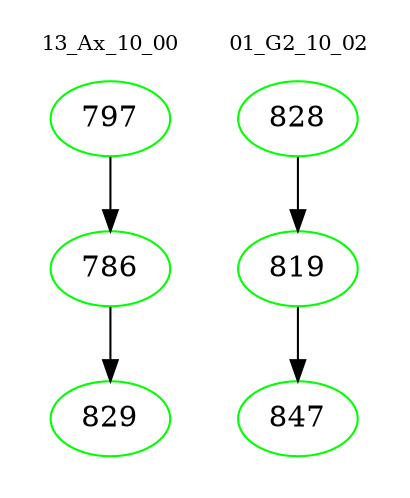 digraph{
subgraph cluster_0 {
color = white
label = "13_Ax_10_00";
fontsize=10;
T0_797 [label="797", color="green"]
T0_797 -> T0_786 [color="black"]
T0_786 [label="786", color="green"]
T0_786 -> T0_829 [color="black"]
T0_829 [label="829", color="green"]
}
subgraph cluster_1 {
color = white
label = "01_G2_10_02";
fontsize=10;
T1_828 [label="828", color="green"]
T1_828 -> T1_819 [color="black"]
T1_819 [label="819", color="green"]
T1_819 -> T1_847 [color="black"]
T1_847 [label="847", color="green"]
}
}

